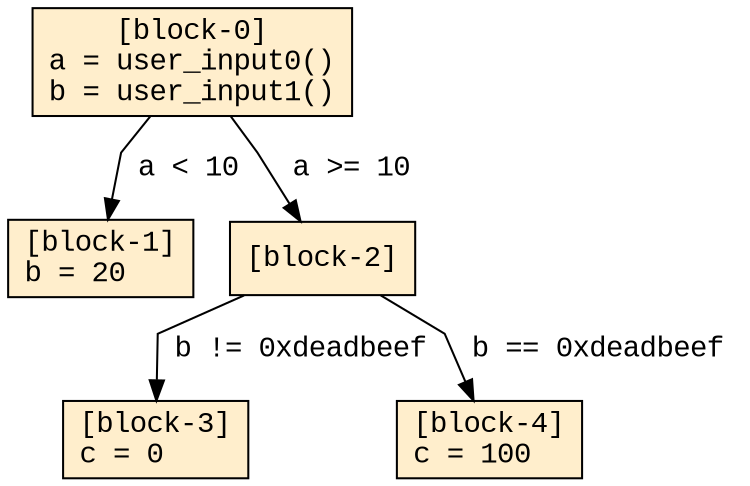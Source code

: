 digraph G {
    size="5.0,6.0";
    graph [fontname="Courier New", splines="polyline"]
    node [fontname="Courier New"]
    edge [fontname="Courier New"]
    0 [shape="box", label="[block-0]\na = user_input0()\lb = user_input1()\l", style="filled", fillcolor="#ffeecc"];
    1 [shape="box", label="[block-1]\nb = 20\l", style="filled", fillcolor="#ffeecc"];
    2 [shape="box", label="[block-2]", style="filled", fillcolor="#ffeecc"];
    3 [shape="box", label="[block-3]\nc = 0\l", style="filled", fillcolor="#ffeecc"];
    4 [shape="box", label="[block-4]\nc = 100\l", style="filled", fillcolor="#ffeecc"];
    
    0 -> 1 [label=" a < 10 "];
    0 -> 2 [label=" a >= 10 "];
    2 -> 3 [label=" b != 0xdeadbeef "];
    2 -> 4 [label=" b == 0xdeadbeef "];
}